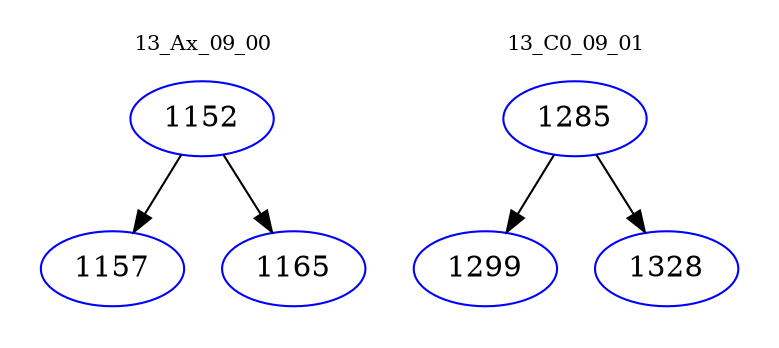 digraph{
subgraph cluster_0 {
color = white
label = "13_Ax_09_00";
fontsize=10;
T0_1152 [label="1152", color="blue"]
T0_1152 -> T0_1157 [color="black"]
T0_1157 [label="1157", color="blue"]
T0_1152 -> T0_1165 [color="black"]
T0_1165 [label="1165", color="blue"]
}
subgraph cluster_1 {
color = white
label = "13_C0_09_01";
fontsize=10;
T1_1285 [label="1285", color="blue"]
T1_1285 -> T1_1299 [color="black"]
T1_1299 [label="1299", color="blue"]
T1_1285 -> T1_1328 [color="black"]
T1_1328 [label="1328", color="blue"]
}
}
